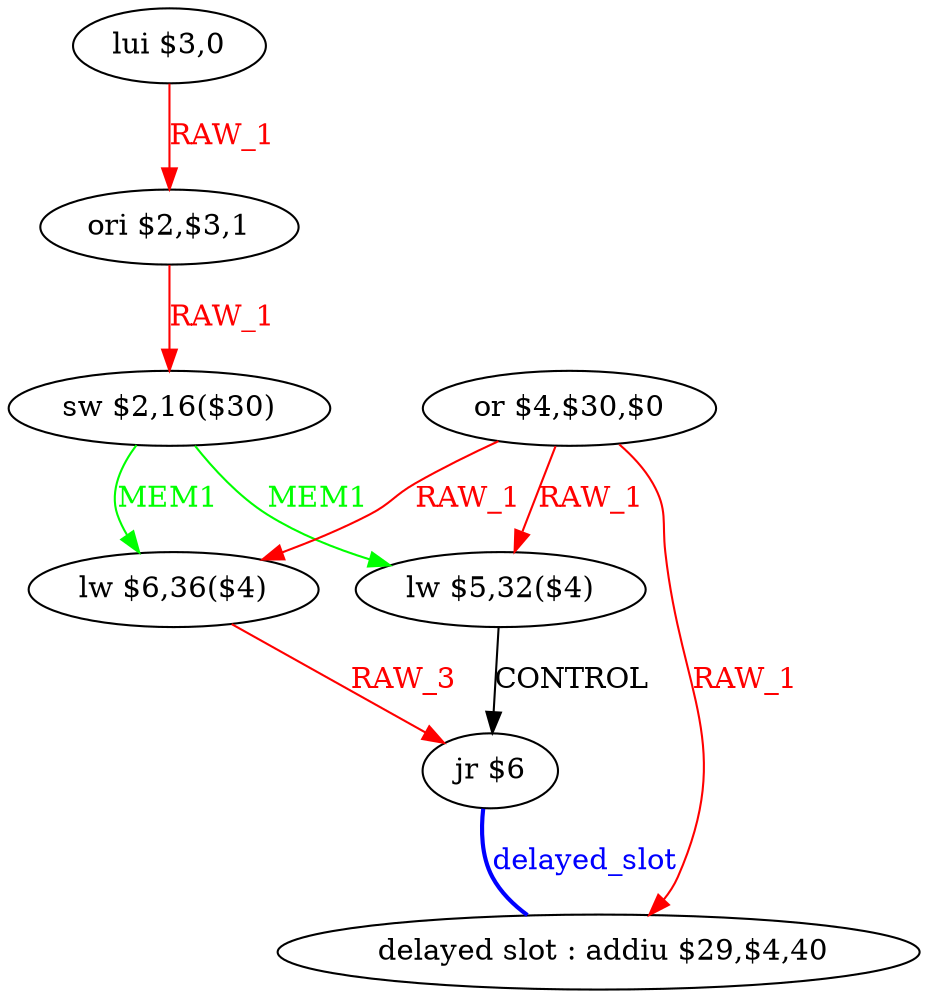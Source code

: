 digraph G1 {
node [shape = ellipse];
i7 [label = " delayed slot : addiu $29,$4,40"] ;
i6 ->  i7 [style = bold, dir= none, fontcolor = blue, color = blue, label= "delayed_slot"];
i6 [label = "jr $6"] ;
i0 [label = "lui $3,0"] ;
i0 ->  i1 [color = red, fontcolor = red, label= "RAW_1"];
i1 [label = "ori $2,$3,1"] ;
i1 ->  i3 [color = red, fontcolor = red, label= "RAW_1"];
i3 [label = "sw $2,16($30)"] ;
i3 ->  i4 [color = green, fontcolor = green, label= "MEM1"];
i3 ->  i5 [color = green, fontcolor = green, label= "MEM1"];
i4 [label = "lw $6,36($4)"] ;
i4 ->  i6 [color = red, fontcolor = red, label= "RAW_3"];
i5 [label = "lw $5,32($4)"] ;
i5 ->  i6 [label= "CONTROL"];
i2 [label = "or $4,$30,$0"] ;
i2 ->  i4 [color = red, fontcolor = red, label= "RAW_1"];
i2 ->  i5 [color = red, fontcolor = red, label= "RAW_1"];
i2 ->  i7 [color = red, fontcolor = red, label= "RAW_1"];
}
